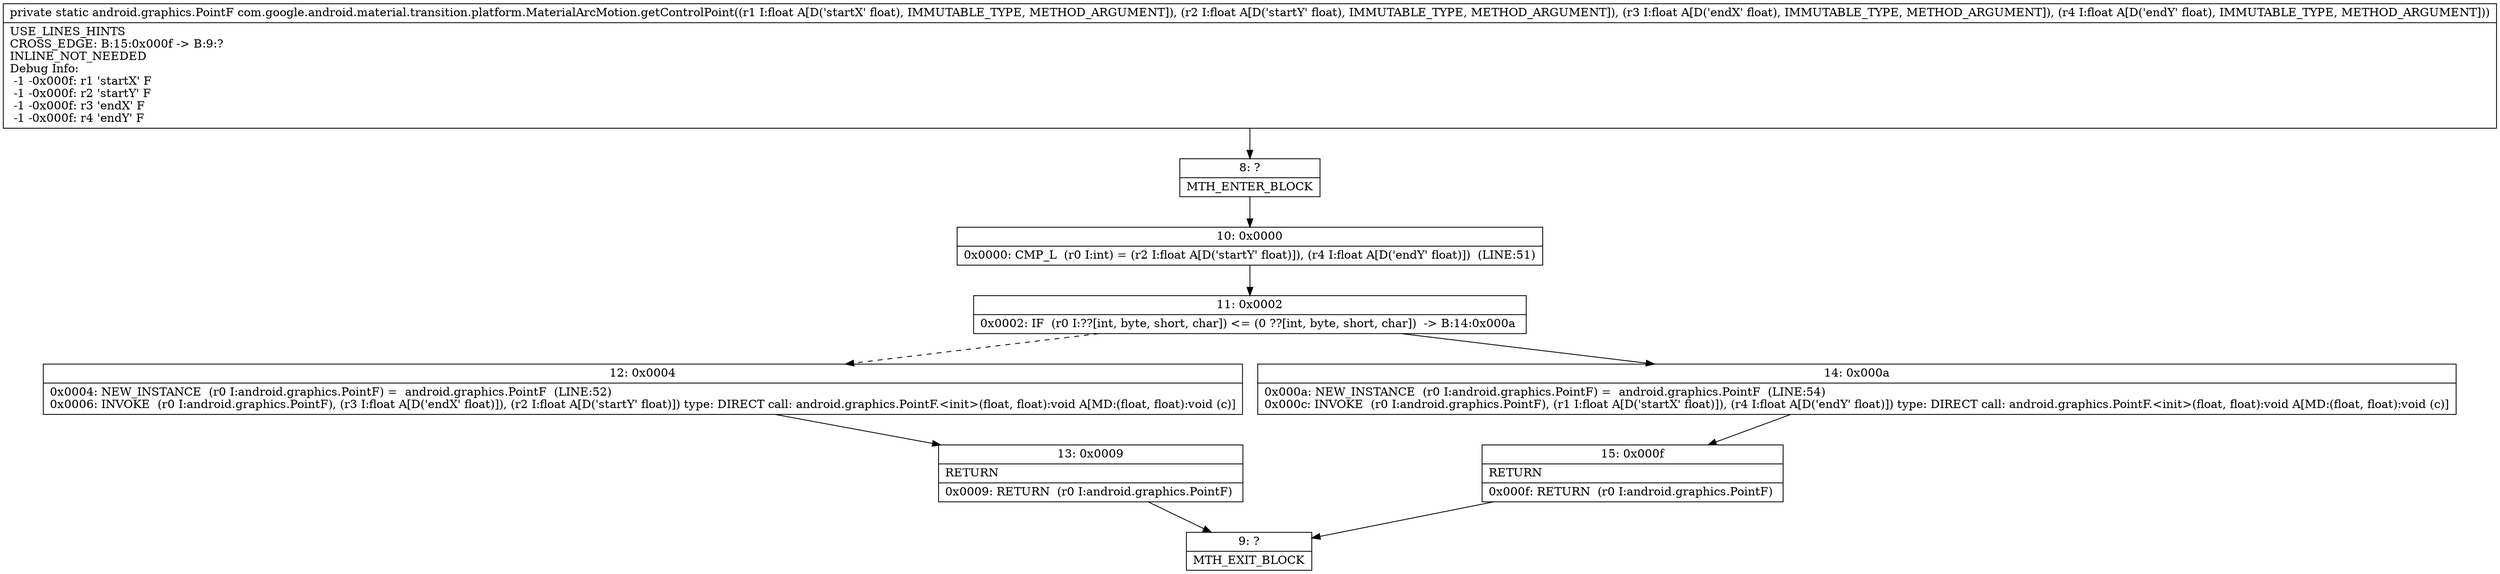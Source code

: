 digraph "CFG forcom.google.android.material.transition.platform.MaterialArcMotion.getControlPoint(FFFF)Landroid\/graphics\/PointF;" {
Node_8 [shape=record,label="{8\:\ ?|MTH_ENTER_BLOCK\l}"];
Node_10 [shape=record,label="{10\:\ 0x0000|0x0000: CMP_L  (r0 I:int) = (r2 I:float A[D('startY' float)]), (r4 I:float A[D('endY' float)])  (LINE:51)\l}"];
Node_11 [shape=record,label="{11\:\ 0x0002|0x0002: IF  (r0 I:??[int, byte, short, char]) \<= (0 ??[int, byte, short, char])  \-\> B:14:0x000a \l}"];
Node_12 [shape=record,label="{12\:\ 0x0004|0x0004: NEW_INSTANCE  (r0 I:android.graphics.PointF) =  android.graphics.PointF  (LINE:52)\l0x0006: INVOKE  (r0 I:android.graphics.PointF), (r3 I:float A[D('endX' float)]), (r2 I:float A[D('startY' float)]) type: DIRECT call: android.graphics.PointF.\<init\>(float, float):void A[MD:(float, float):void (c)]\l}"];
Node_13 [shape=record,label="{13\:\ 0x0009|RETURN\l|0x0009: RETURN  (r0 I:android.graphics.PointF) \l}"];
Node_9 [shape=record,label="{9\:\ ?|MTH_EXIT_BLOCK\l}"];
Node_14 [shape=record,label="{14\:\ 0x000a|0x000a: NEW_INSTANCE  (r0 I:android.graphics.PointF) =  android.graphics.PointF  (LINE:54)\l0x000c: INVOKE  (r0 I:android.graphics.PointF), (r1 I:float A[D('startX' float)]), (r4 I:float A[D('endY' float)]) type: DIRECT call: android.graphics.PointF.\<init\>(float, float):void A[MD:(float, float):void (c)]\l}"];
Node_15 [shape=record,label="{15\:\ 0x000f|RETURN\l|0x000f: RETURN  (r0 I:android.graphics.PointF) \l}"];
MethodNode[shape=record,label="{private static android.graphics.PointF com.google.android.material.transition.platform.MaterialArcMotion.getControlPoint((r1 I:float A[D('startX' float), IMMUTABLE_TYPE, METHOD_ARGUMENT]), (r2 I:float A[D('startY' float), IMMUTABLE_TYPE, METHOD_ARGUMENT]), (r3 I:float A[D('endX' float), IMMUTABLE_TYPE, METHOD_ARGUMENT]), (r4 I:float A[D('endY' float), IMMUTABLE_TYPE, METHOD_ARGUMENT]))  | USE_LINES_HINTS\lCROSS_EDGE: B:15:0x000f \-\> B:9:?\lINLINE_NOT_NEEDED\lDebug Info:\l  \-1 \-0x000f: r1 'startX' F\l  \-1 \-0x000f: r2 'startY' F\l  \-1 \-0x000f: r3 'endX' F\l  \-1 \-0x000f: r4 'endY' F\l}"];
MethodNode -> Node_8;Node_8 -> Node_10;
Node_10 -> Node_11;
Node_11 -> Node_12[style=dashed];
Node_11 -> Node_14;
Node_12 -> Node_13;
Node_13 -> Node_9;
Node_14 -> Node_15;
Node_15 -> Node_9;
}

